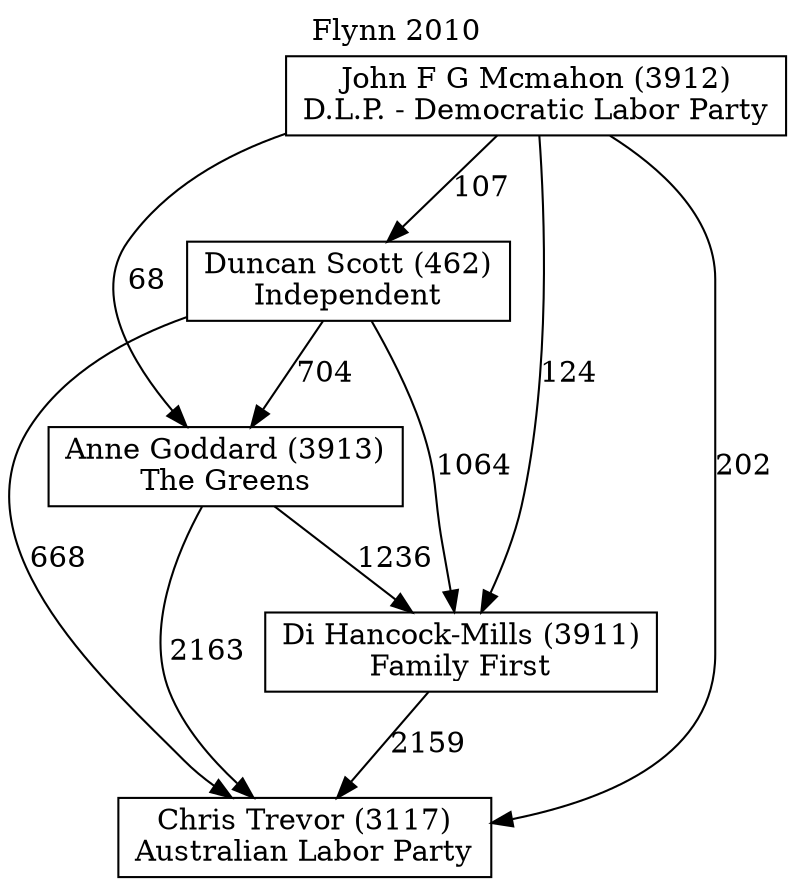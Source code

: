 // House preference flow
digraph "Chris Trevor (3117)_Flynn_2010" {
	graph [label="Flynn 2010" labelloc=t mclimit=10]
	node [shape=box]
	"Chris Trevor (3117)" [label="Chris Trevor (3117)
Australian Labor Party"]
	"Di Hancock-Mills (3911)" [label="Di Hancock-Mills (3911)
Family First"]
	"Anne Goddard (3913)" [label="Anne Goddard (3913)
The Greens"]
	"Duncan Scott (462)" [label="Duncan Scott (462)
Independent"]
	"John F G Mcmahon (3912)" [label="John F G Mcmahon (3912)
D.L.P. - Democratic Labor Party"]
	"Di Hancock-Mills (3911)" -> "Chris Trevor (3117)" [label=2159]
	"Anne Goddard (3913)" -> "Di Hancock-Mills (3911)" [label=1236]
	"Duncan Scott (462)" -> "Anne Goddard (3913)" [label=704]
	"John F G Mcmahon (3912)" -> "Duncan Scott (462)" [label=107]
	"Anne Goddard (3913)" -> "Chris Trevor (3117)" [label=2163]
	"Duncan Scott (462)" -> "Chris Trevor (3117)" [label=668]
	"John F G Mcmahon (3912)" -> "Chris Trevor (3117)" [label=202]
	"John F G Mcmahon (3912)" -> "Anne Goddard (3913)" [label=68]
	"Duncan Scott (462)" -> "Di Hancock-Mills (3911)" [label=1064]
	"John F G Mcmahon (3912)" -> "Di Hancock-Mills (3911)" [label=124]
}
